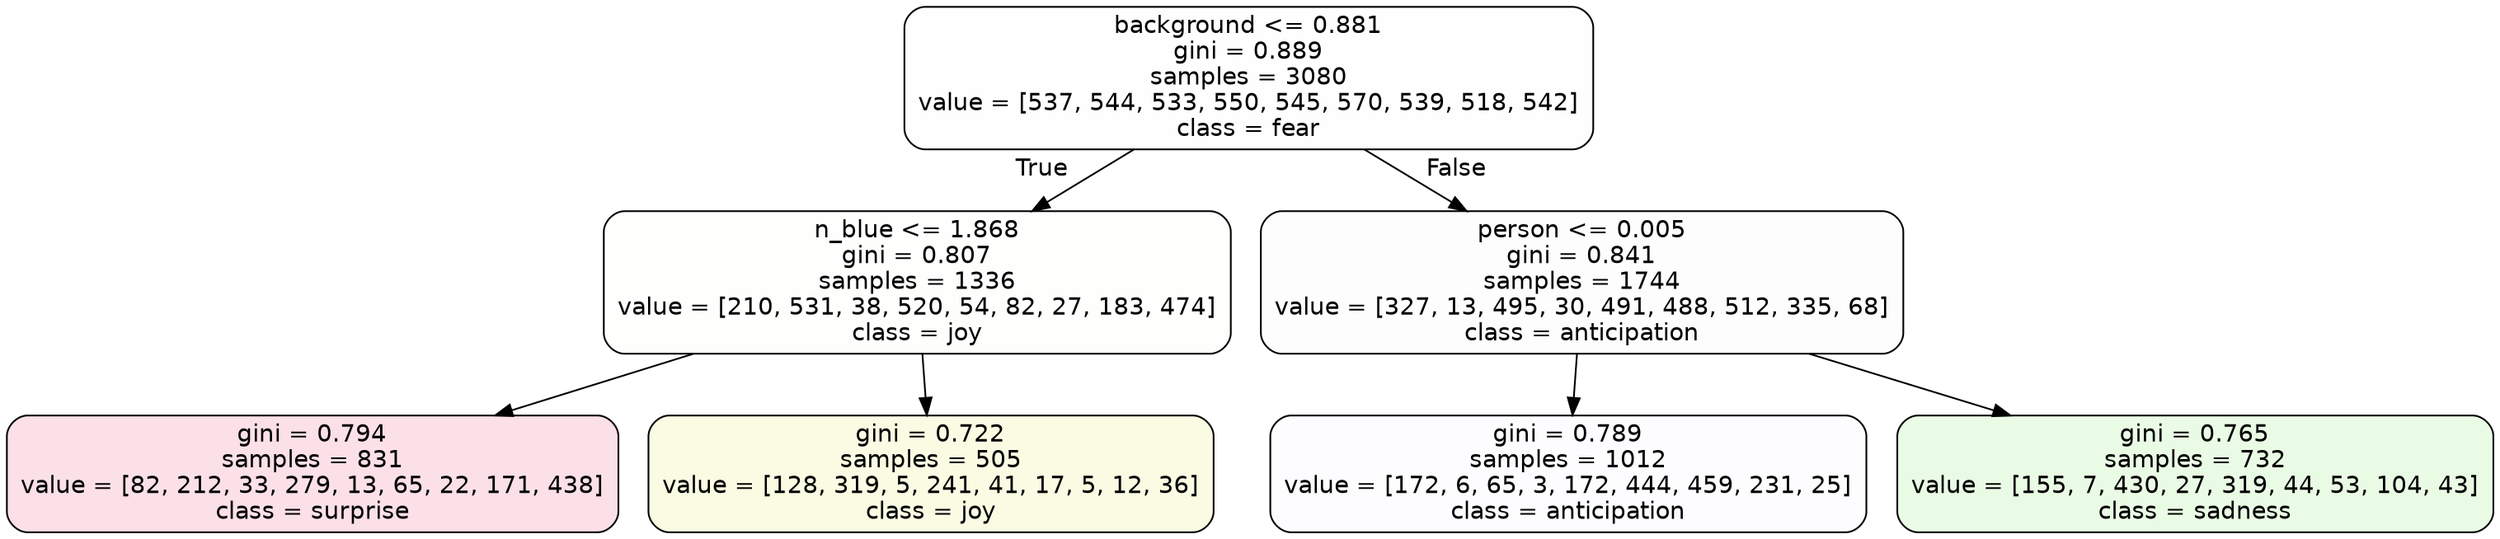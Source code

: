 digraph Tree {
node [shape=box, style="filled, rounded", color="black", fontname=helvetica] ;
edge [fontname=helvetica] ;
0 [label="background <= 0.881\ngini = 0.889\nsamples = 3080\nvalue = [537, 544, 533, 550, 545, 570, 539, 518, 542]\nclass = fear", fillcolor="#3964e501"] ;
1 [label="n_blue <= 1.868\ngini = 0.807\nsamples = 1336\nvalue = [210, 531, 38, 520, 54, 82, 27, 183, 474]\nclass = joy", fillcolor="#d7e53902"] ;
0 -> 1 [labeldistance=2.5, labelangle=45, headlabel="True"] ;
2 [label="gini = 0.794\nsamples = 831\nvalue = [82, 212, 33, 279, 13, 65, 22, 171, 438]\nclass = surprise", fillcolor="#e5396427"] ;
1 -> 2 ;
3 [label="gini = 0.722\nsamples = 505\nvalue = [128, 319, 5, 241, 41, 17, 5, 12, 36]\nclass = joy", fillcolor="#d7e53923"] ;
1 -> 3 ;
4 [label="person <= 0.005\ngini = 0.841\nsamples = 1744\nvalue = [327, 13, 495, 30, 491, 488, 512, 335, 68]\nclass = anticipation", fillcolor="#8139e502"] ;
0 -> 4 [labeldistance=2.5, labelangle=-45, headlabel="False"] ;
5 [label="gini = 0.789\nsamples = 1012\nvalue = [172, 6, 65, 3, 172, 444, 459, 231, 25]\nclass = anticipation", fillcolor="#8139e503"] ;
4 -> 5 ;
6 [label="gini = 0.765\nsamples = 732\nvalue = [155, 7, 430, 27, 319, 44, 53, 104, 43]\nclass = sadness", fillcolor="#64e53921"] ;
4 -> 6 ;
}